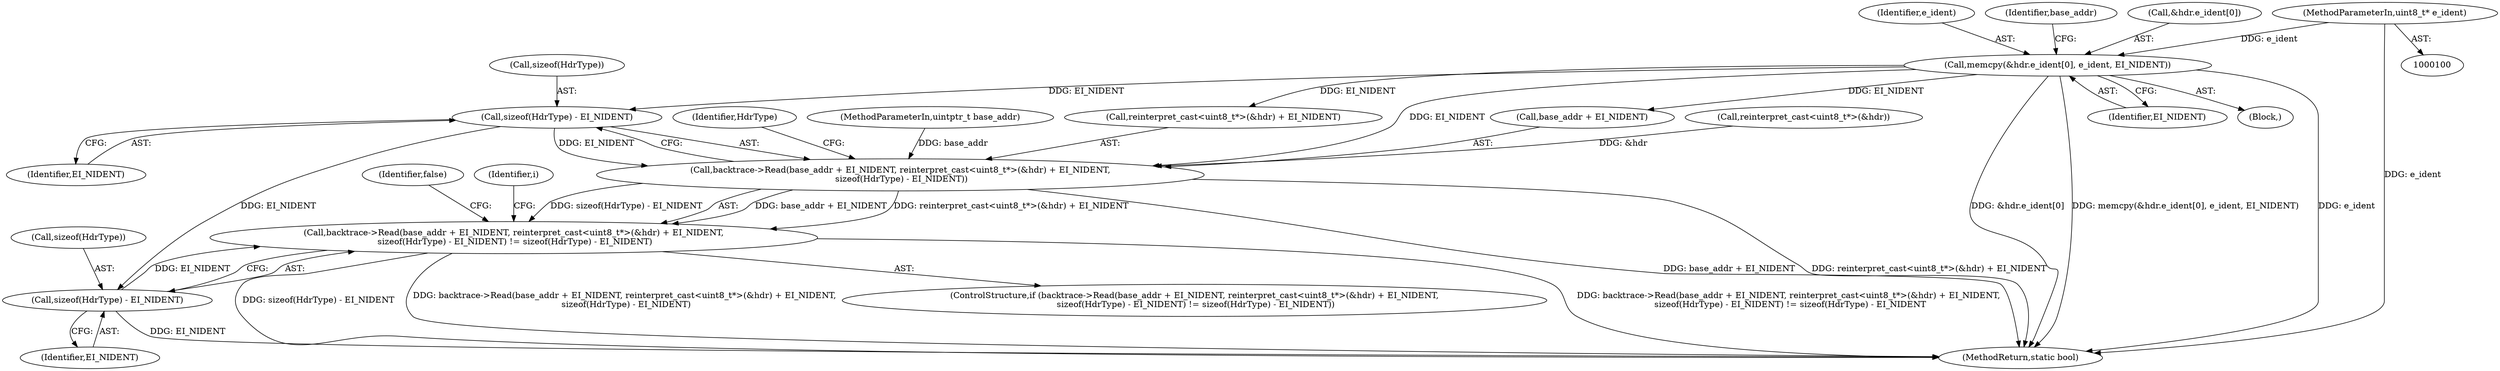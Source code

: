 digraph "0_Android_d917514bd6b270df431ea4e781a865764d406120@API" {
"1000128" [label="(Call,sizeof(HdrType) - EI_NIDENT)"];
"1000107" [label="(Call,memcpy(&hdr.e_ident[0], e_ident, EI_NIDENT))"];
"1000103" [label="(MethodParameterIn,uint8_t* e_ident)"];
"1000118" [label="(Call,backtrace->Read(base_addr + EI_NIDENT, reinterpret_cast<uint8_t*>(&hdr) + EI_NIDENT,\n sizeof(HdrType) - EI_NIDENT))"];
"1000117" [label="(Call,backtrace->Read(base_addr + EI_NIDENT, reinterpret_cast<uint8_t*>(&hdr) + EI_NIDENT,\n sizeof(HdrType) - EI_NIDENT) != sizeof(HdrType) - EI_NIDENT)"];
"1000132" [label="(Call,sizeof(HdrType) - EI_NIDENT)"];
"1000128" [label="(Call,sizeof(HdrType) - EI_NIDENT)"];
"1000135" [label="(Identifier,EI_NIDENT)"];
"1000142" [label="(Identifier,i)"];
"1000138" [label="(Identifier,false)"];
"1000119" [label="(Call,base_addr + EI_NIDENT)"];
"1000117" [label="(Call,backtrace->Read(base_addr + EI_NIDENT, reinterpret_cast<uint8_t*>(&hdr) + EI_NIDENT,\n sizeof(HdrType) - EI_NIDENT) != sizeof(HdrType) - EI_NIDENT)"];
"1000122" [label="(Call,reinterpret_cast<uint8_t*>(&hdr) + EI_NIDENT)"];
"1000120" [label="(Identifier,base_addr)"];
"1000108" [label="(Call,&hdr.e_ident[0])"];
"1000324" [label="(MethodReturn,static bool)"];
"1000131" [label="(Identifier,EI_NIDENT)"];
"1000107" [label="(Call,memcpy(&hdr.e_ident[0], e_ident, EI_NIDENT))"];
"1000116" [label="(ControlStructure,if (backtrace->Read(base_addr + EI_NIDENT, reinterpret_cast<uint8_t*>(&hdr) + EI_NIDENT,\n sizeof(HdrType) - EI_NIDENT) != sizeof(HdrType) - EI_NIDENT))"];
"1000132" [label="(Call,sizeof(HdrType) - EI_NIDENT)"];
"1000118" [label="(Call,backtrace->Read(base_addr + EI_NIDENT, reinterpret_cast<uint8_t*>(&hdr) + EI_NIDENT,\n sizeof(HdrType) - EI_NIDENT))"];
"1000115" [label="(Identifier,EI_NIDENT)"];
"1000114" [label="(Identifier,e_ident)"];
"1000105" [label="(Block,)"];
"1000123" [label="(Call,reinterpret_cast<uint8_t*>(&hdr))"];
"1000133" [label="(Call,sizeof(HdrType))"];
"1000103" [label="(MethodParameterIn,uint8_t* e_ident)"];
"1000129" [label="(Call,sizeof(HdrType))"];
"1000134" [label="(Identifier,HdrType)"];
"1000102" [label="(MethodParameterIn,uintptr_t base_addr)"];
"1000128" -> "1000118"  [label="AST: "];
"1000128" -> "1000131"  [label="CFG: "];
"1000129" -> "1000128"  [label="AST: "];
"1000131" -> "1000128"  [label="AST: "];
"1000118" -> "1000128"  [label="CFG: "];
"1000128" -> "1000118"  [label="DDG: EI_NIDENT"];
"1000107" -> "1000128"  [label="DDG: EI_NIDENT"];
"1000128" -> "1000132"  [label="DDG: EI_NIDENT"];
"1000107" -> "1000105"  [label="AST: "];
"1000107" -> "1000115"  [label="CFG: "];
"1000108" -> "1000107"  [label="AST: "];
"1000114" -> "1000107"  [label="AST: "];
"1000115" -> "1000107"  [label="AST: "];
"1000120" -> "1000107"  [label="CFG: "];
"1000107" -> "1000324"  [label="DDG: &hdr.e_ident[0]"];
"1000107" -> "1000324"  [label="DDG: memcpy(&hdr.e_ident[0], e_ident, EI_NIDENT)"];
"1000107" -> "1000324"  [label="DDG: e_ident"];
"1000103" -> "1000107"  [label="DDG: e_ident"];
"1000107" -> "1000118"  [label="DDG: EI_NIDENT"];
"1000107" -> "1000119"  [label="DDG: EI_NIDENT"];
"1000107" -> "1000122"  [label="DDG: EI_NIDENT"];
"1000103" -> "1000100"  [label="AST: "];
"1000103" -> "1000324"  [label="DDG: e_ident"];
"1000118" -> "1000117"  [label="AST: "];
"1000119" -> "1000118"  [label="AST: "];
"1000122" -> "1000118"  [label="AST: "];
"1000134" -> "1000118"  [label="CFG: "];
"1000118" -> "1000324"  [label="DDG: reinterpret_cast<uint8_t*>(&hdr) + EI_NIDENT"];
"1000118" -> "1000324"  [label="DDG: base_addr + EI_NIDENT"];
"1000118" -> "1000117"  [label="DDG: base_addr + EI_NIDENT"];
"1000118" -> "1000117"  [label="DDG: reinterpret_cast<uint8_t*>(&hdr) + EI_NIDENT"];
"1000118" -> "1000117"  [label="DDG: sizeof(HdrType) - EI_NIDENT"];
"1000102" -> "1000118"  [label="DDG: base_addr"];
"1000123" -> "1000118"  [label="DDG: &hdr"];
"1000117" -> "1000116"  [label="AST: "];
"1000117" -> "1000132"  [label="CFG: "];
"1000132" -> "1000117"  [label="AST: "];
"1000138" -> "1000117"  [label="CFG: "];
"1000142" -> "1000117"  [label="CFG: "];
"1000117" -> "1000324"  [label="DDG: backtrace->Read(base_addr + EI_NIDENT, reinterpret_cast<uint8_t*>(&hdr) + EI_NIDENT,\n sizeof(HdrType) - EI_NIDENT) != sizeof(HdrType) - EI_NIDENT"];
"1000117" -> "1000324"  [label="DDG: sizeof(HdrType) - EI_NIDENT"];
"1000117" -> "1000324"  [label="DDG: backtrace->Read(base_addr + EI_NIDENT, reinterpret_cast<uint8_t*>(&hdr) + EI_NIDENT,\n sizeof(HdrType) - EI_NIDENT)"];
"1000132" -> "1000117"  [label="DDG: EI_NIDENT"];
"1000132" -> "1000135"  [label="CFG: "];
"1000133" -> "1000132"  [label="AST: "];
"1000135" -> "1000132"  [label="AST: "];
"1000132" -> "1000324"  [label="DDG: EI_NIDENT"];
}
